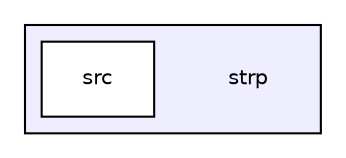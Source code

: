 digraph "strp" {
  compound=true
  node [ fontsize="10", fontname="Helvetica"];
  edge [ labelfontsize="10", labelfontname="Helvetica"];
  subgraph clusterdir_1128aa47794b88d75eceb1ba85c4ff09 {
    graph [ bgcolor="#eeeeff", pencolor="black", label="" URL="dir_1128aa47794b88d75eceb1ba85c4ff09.html"];
    dir_1128aa47794b88d75eceb1ba85c4ff09 [shape=plaintext label="strp"];
    dir_fcc66378799c273ec208219df0d5c315 [shape=box label="src" color="black" fillcolor="white" style="filled" URL="dir_fcc66378799c273ec208219df0d5c315.html"];
  }
}
